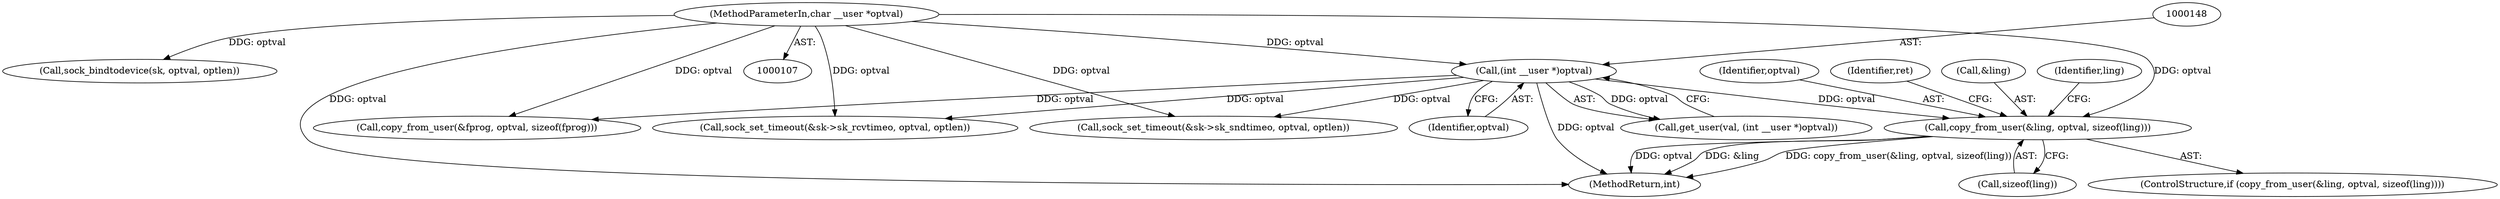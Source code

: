 digraph "0_linux_82981930125abfd39d7c8378a9cfdf5e1be2002b_0@API" {
"1000370" [label="(Call,copy_from_user(&ling, optval, sizeof(ling)))"];
"1000147" [label="(Call,(int __user *)optval)"];
"1000111" [label="(MethodParameterIn,char __user *optval)"];
"1000369" [label="(ControlStructure,if (copy_from_user(&ling, optval, sizeof(ling))))"];
"1000373" [label="(Identifier,optval)"];
"1000374" [label="(Call,sizeof(ling))"];
"1000145" [label="(Call,get_user(val, (int __user *)optval))"];
"1000585" [label="(Call,copy_from_user(&fprog, optval, sizeof(fprog)))"];
"1000378" [label="(Identifier,ret)"];
"1000370" [label="(Call,copy_from_user(&ling, optval, sizeof(ling)))"];
"1000147" [label="(Call,(int __user *)optval)"];
"1000149" [label="(Identifier,optval)"];
"1000549" [label="(Call,sock_set_timeout(&sk->sk_rcvtimeo, optval, optlen))"];
"1000371" [label="(Call,&ling)"];
"1000132" [label="(Call,sock_bindtodevice(sk, optval, optlen))"];
"1000111" [label="(MethodParameterIn,char __user *optval)"];
"1000682" [label="(MethodReturn,int)"];
"1000560" [label="(Call,sock_set_timeout(&sk->sk_sndtimeo, optval, optlen))"];
"1000385" [label="(Identifier,ling)"];
"1000370" -> "1000369"  [label="AST: "];
"1000370" -> "1000374"  [label="CFG: "];
"1000371" -> "1000370"  [label="AST: "];
"1000373" -> "1000370"  [label="AST: "];
"1000374" -> "1000370"  [label="AST: "];
"1000378" -> "1000370"  [label="CFG: "];
"1000385" -> "1000370"  [label="CFG: "];
"1000370" -> "1000682"  [label="DDG: copy_from_user(&ling, optval, sizeof(ling))"];
"1000370" -> "1000682"  [label="DDG: optval"];
"1000370" -> "1000682"  [label="DDG: &ling"];
"1000147" -> "1000370"  [label="DDG: optval"];
"1000111" -> "1000370"  [label="DDG: optval"];
"1000147" -> "1000145"  [label="AST: "];
"1000147" -> "1000149"  [label="CFG: "];
"1000148" -> "1000147"  [label="AST: "];
"1000149" -> "1000147"  [label="AST: "];
"1000145" -> "1000147"  [label="CFG: "];
"1000147" -> "1000682"  [label="DDG: optval"];
"1000147" -> "1000145"  [label="DDG: optval"];
"1000111" -> "1000147"  [label="DDG: optval"];
"1000147" -> "1000549"  [label="DDG: optval"];
"1000147" -> "1000560"  [label="DDG: optval"];
"1000147" -> "1000585"  [label="DDG: optval"];
"1000111" -> "1000107"  [label="AST: "];
"1000111" -> "1000682"  [label="DDG: optval"];
"1000111" -> "1000132"  [label="DDG: optval"];
"1000111" -> "1000549"  [label="DDG: optval"];
"1000111" -> "1000560"  [label="DDG: optval"];
"1000111" -> "1000585"  [label="DDG: optval"];
}
